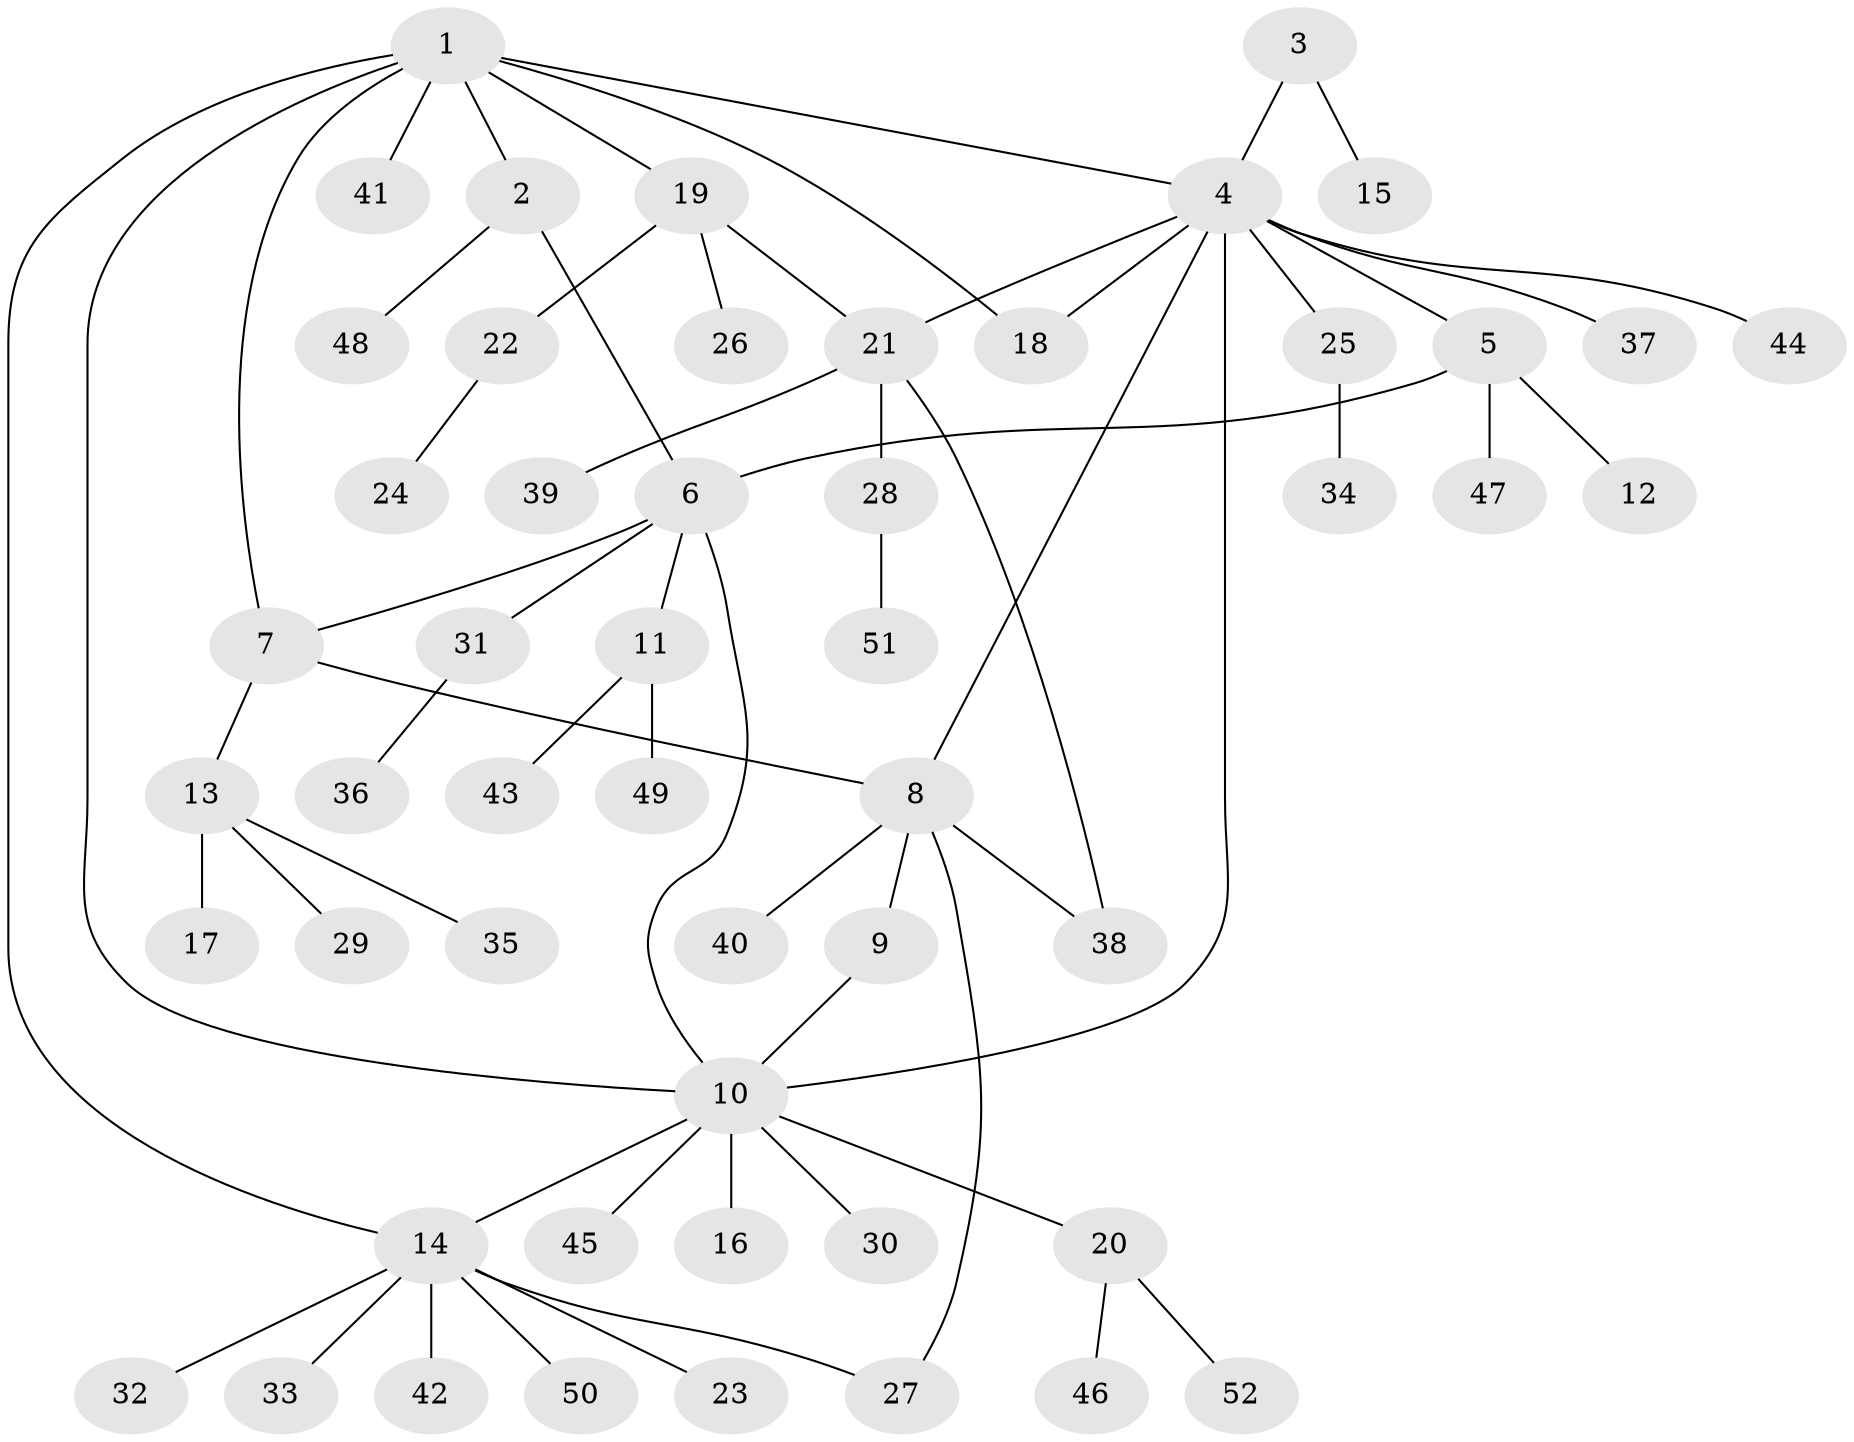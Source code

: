 // coarse degree distribution, {6: 0.05555555555555555, 11: 0.027777777777777776, 1: 0.5833333333333334, 7: 0.027777777777777776, 2: 0.25, 3: 0.027777777777777776, 4: 0.027777777777777776}
// Generated by graph-tools (version 1.1) at 2025/57/03/04/25 21:57:34]
// undirected, 52 vertices, 62 edges
graph export_dot {
graph [start="1"]
  node [color=gray90,style=filled];
  1;
  2;
  3;
  4;
  5;
  6;
  7;
  8;
  9;
  10;
  11;
  12;
  13;
  14;
  15;
  16;
  17;
  18;
  19;
  20;
  21;
  22;
  23;
  24;
  25;
  26;
  27;
  28;
  29;
  30;
  31;
  32;
  33;
  34;
  35;
  36;
  37;
  38;
  39;
  40;
  41;
  42;
  43;
  44;
  45;
  46;
  47;
  48;
  49;
  50;
  51;
  52;
  1 -- 2;
  1 -- 4;
  1 -- 7;
  1 -- 10;
  1 -- 14;
  1 -- 18;
  1 -- 19;
  1 -- 41;
  2 -- 6;
  2 -- 48;
  3 -- 4;
  3 -- 15;
  4 -- 5;
  4 -- 8;
  4 -- 10;
  4 -- 18;
  4 -- 21;
  4 -- 25;
  4 -- 37;
  4 -- 44;
  5 -- 6;
  5 -- 12;
  5 -- 47;
  6 -- 7;
  6 -- 10;
  6 -- 11;
  6 -- 31;
  7 -- 8;
  7 -- 13;
  8 -- 9;
  8 -- 27;
  8 -- 38;
  8 -- 40;
  9 -- 10;
  10 -- 14;
  10 -- 16;
  10 -- 20;
  10 -- 30;
  10 -- 45;
  11 -- 43;
  11 -- 49;
  13 -- 17;
  13 -- 29;
  13 -- 35;
  14 -- 23;
  14 -- 27;
  14 -- 32;
  14 -- 33;
  14 -- 42;
  14 -- 50;
  19 -- 21;
  19 -- 22;
  19 -- 26;
  20 -- 46;
  20 -- 52;
  21 -- 28;
  21 -- 38;
  21 -- 39;
  22 -- 24;
  25 -- 34;
  28 -- 51;
  31 -- 36;
}
